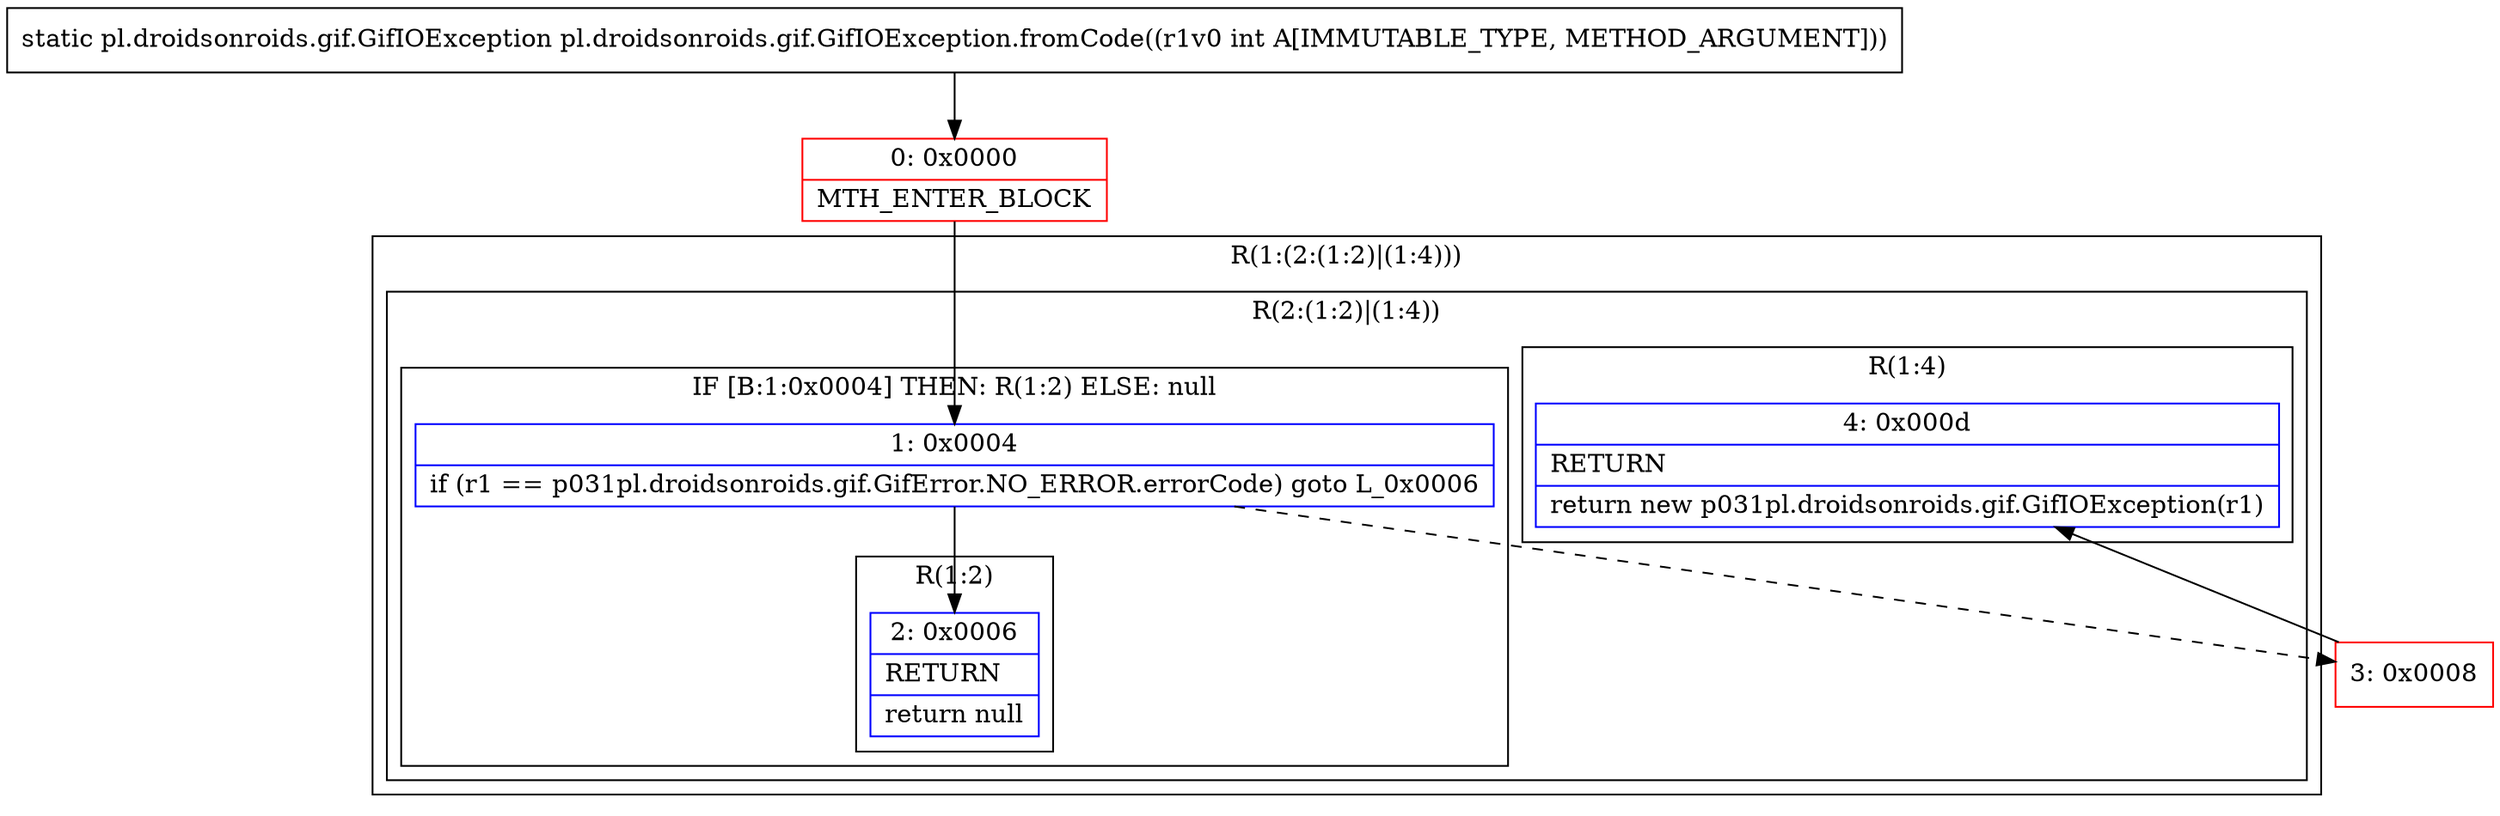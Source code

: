 digraph "CFG forpl.droidsonroids.gif.GifIOException.fromCode(I)Lpl\/droidsonroids\/gif\/GifIOException;" {
subgraph cluster_Region_1879569527 {
label = "R(1:(2:(1:2)|(1:4)))";
node [shape=record,color=blue];
subgraph cluster_Region_433616745 {
label = "R(2:(1:2)|(1:4))";
node [shape=record,color=blue];
subgraph cluster_IfRegion_445244440 {
label = "IF [B:1:0x0004] THEN: R(1:2) ELSE: null";
node [shape=record,color=blue];
Node_1 [shape=record,label="{1\:\ 0x0004|if (r1 == p031pl.droidsonroids.gif.GifError.NO_ERROR.errorCode) goto L_0x0006\l}"];
subgraph cluster_Region_1336880479 {
label = "R(1:2)";
node [shape=record,color=blue];
Node_2 [shape=record,label="{2\:\ 0x0006|RETURN\l|return null\l}"];
}
}
subgraph cluster_Region_4508817 {
label = "R(1:4)";
node [shape=record,color=blue];
Node_4 [shape=record,label="{4\:\ 0x000d|RETURN\l|return new p031pl.droidsonroids.gif.GifIOException(r1)\l}"];
}
}
}
Node_0 [shape=record,color=red,label="{0\:\ 0x0000|MTH_ENTER_BLOCK\l}"];
Node_3 [shape=record,color=red,label="{3\:\ 0x0008}"];
MethodNode[shape=record,label="{static pl.droidsonroids.gif.GifIOException pl.droidsonroids.gif.GifIOException.fromCode((r1v0 int A[IMMUTABLE_TYPE, METHOD_ARGUMENT])) }"];
MethodNode -> Node_0;
Node_1 -> Node_2;
Node_1 -> Node_3[style=dashed];
Node_0 -> Node_1;
Node_3 -> Node_4;
}

